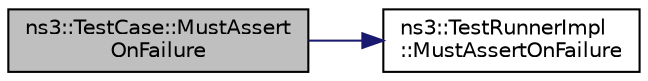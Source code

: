 digraph "ns3::TestCase::MustAssertOnFailure"
{
 // LATEX_PDF_SIZE
  edge [fontname="Helvetica",fontsize="10",labelfontname="Helvetica",labelfontsize="10"];
  node [fontname="Helvetica",fontsize="10",shape=record];
  rankdir="LR";
  Node1 [label="ns3::TestCase::MustAssert\lOnFailure",height=0.2,width=0.4,color="black", fillcolor="grey75", style="filled", fontcolor="black",tooltip="Check if this run should assert on failure."];
  Node1 -> Node2 [color="midnightblue",fontsize="10",style="solid",fontname="Helvetica"];
  Node2 [label="ns3::TestRunnerImpl\l::MustAssertOnFailure",height=0.2,width=0.4,color="black", fillcolor="white", style="filled",URL="$classns3_1_1_test_runner_impl.html#a42624458573d6c3bfbc5d4bad258530a",tooltip="Check if this run should assert on failure."];
}
